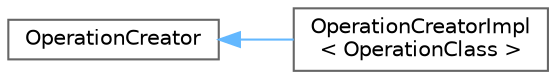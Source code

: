 digraph "Graphical Class Hierarchy"
{
 // LATEX_PDF_SIZE
  bgcolor="transparent";
  edge [fontname=Helvetica,fontsize=10,labelfontname=Helvetica,labelfontsize=10];
  node [fontname=Helvetica,fontsize=10,shape=box,height=0.2,width=0.4];
  rankdir="LR";
  Node0 [id="Node000000",label="OperationCreator",height=0.2,width=0.4,color="grey40", fillcolor="white", style="filled",URL="$classmexplus_1_1_operation_creator.html",tooltip="Base class for operation creators."];
  Node0 -> Node1 [id="edge28_Node000000_Node000001",dir="back",color="steelblue1",style="solid",tooltip=" "];
  Node1 [id="Node000001",label="OperationCreatorImpl\l\< OperationClass \>",height=0.2,width=0.4,color="grey40", fillcolor="white", style="filled",URL="$classmexplus_1_1_operation_creator_impl.html",tooltip="Implementation of the operation creator to be used as composition in an Operator class."];
}

